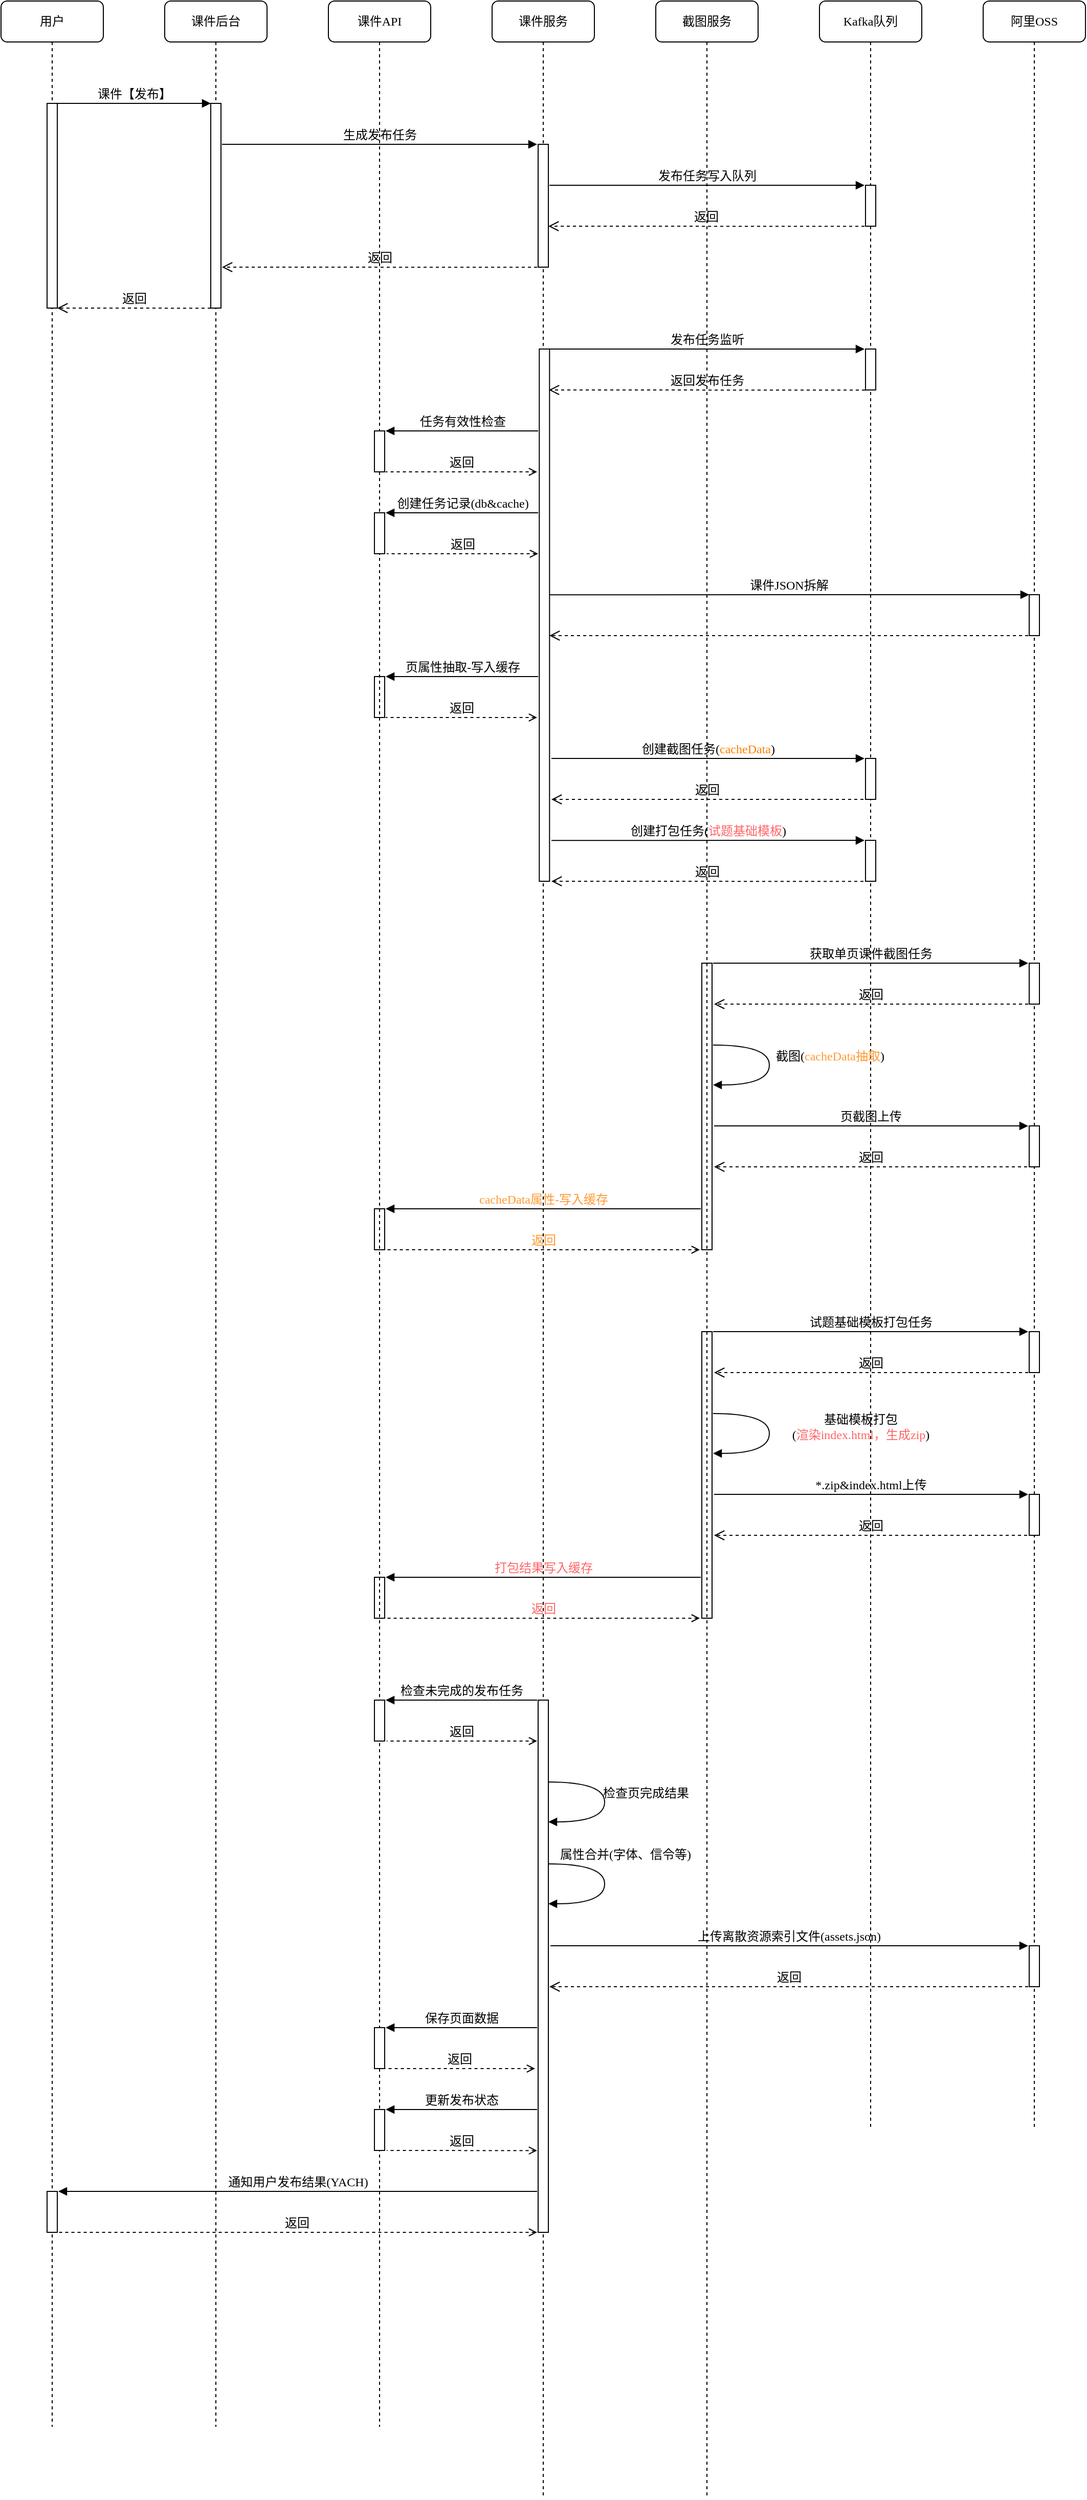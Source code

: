 <mxfile version="21.6.5" type="github">
  <diagram name="第 1 页" id="g4hASfduYWke274bOboM">
    <mxGraphModel dx="636" dy="358" grid="1" gridSize="10" guides="1" tooltips="1" connect="1" arrows="1" fold="1" page="1" pageScale="1" pageWidth="827" pageHeight="1169" math="0" shadow="0">
      <root>
        <mxCell id="0" />
        <mxCell id="1" parent="0" />
        <mxCell id="hMmdUdfrd5lEpIEmNu8y-2" value="阿里OSS" style="shape=umlLifeline;perimeter=lifelinePerimeter;whiteSpace=wrap;html=1;container=1;collapsible=0;recursiveResize=0;outlineConnect=0;rounded=1;shadow=0;comic=0;labelBackgroundColor=none;strokeWidth=1;fontFamily=Verdana;fontSize=12;align=center;" vertex="1" parent="1">
          <mxGeometry x="1040" y="80" width="100" height="2080" as="geometry" />
        </mxCell>
        <mxCell id="hMmdUdfrd5lEpIEmNu8y-92" value="" style="html=1;points=[];perimeter=orthogonalPerimeter;rounded=0;shadow=0;comic=0;labelBackgroundColor=none;strokeWidth=1;fontFamily=Verdana;fontSize=12;align=center;" vertex="1" parent="hMmdUdfrd5lEpIEmNu8y-2">
          <mxGeometry x="45" y="1900" width="10" height="40" as="geometry" />
        </mxCell>
        <mxCell id="hMmdUdfrd5lEpIEmNu8y-4" value="Kafka队列" style="shape=umlLifeline;perimeter=lifelinePerimeter;whiteSpace=wrap;html=1;container=1;collapsible=0;recursiveResize=0;outlineConnect=0;rounded=1;shadow=0;comic=0;labelBackgroundColor=none;strokeWidth=1;fontFamily=Verdana;fontSize=12;align=center;" vertex="1" parent="1">
          <mxGeometry x="880" y="80" width="100" height="2080" as="geometry" />
        </mxCell>
        <mxCell id="hMmdUdfrd5lEpIEmNu8y-43" value="" style="html=1;points=[];perimeter=orthogonalPerimeter;rounded=0;shadow=0;comic=0;labelBackgroundColor=none;strokeWidth=1;fontFamily=Verdana;fontSize=12;align=center;" vertex="1" parent="hMmdUdfrd5lEpIEmNu8y-4">
          <mxGeometry x="45" y="180" width="10" height="40" as="geometry" />
        </mxCell>
        <mxCell id="hMmdUdfrd5lEpIEmNu8y-44" value="返回" style="html=1;verticalAlign=bottom;endArrow=open;dashed=1;endSize=8;labelBackgroundColor=none;fontFamily=Verdana;fontSize=12;edgeStyle=elbowEdgeStyle;elbow=vertical;" edge="1" parent="hMmdUdfrd5lEpIEmNu8y-4">
          <mxGeometry x="0.003" relative="1" as="geometry">
            <mxPoint x="-265" y="220" as="targetPoint" />
            <Array as="points" />
            <mxPoint x="44" y="220.13" as="sourcePoint" />
            <mxPoint as="offset" />
          </mxGeometry>
        </mxCell>
        <mxCell id="hMmdUdfrd5lEpIEmNu8y-46" value="" style="html=1;points=[];perimeter=orthogonalPerimeter;rounded=0;shadow=0;comic=0;labelBackgroundColor=none;strokeWidth=1;fontFamily=Verdana;fontSize=12;align=center;" vertex="1" parent="hMmdUdfrd5lEpIEmNu8y-4">
          <mxGeometry x="45" y="340" width="10" height="40" as="geometry" />
        </mxCell>
        <mxCell id="hMmdUdfrd5lEpIEmNu8y-19" value="" style="html=1;points=[];perimeter=orthogonalPerimeter;rounded=0;shadow=0;comic=0;labelBackgroundColor=none;strokeWidth=1;fontFamily=Verdana;fontSize=12;align=center;" vertex="1" parent="hMmdUdfrd5lEpIEmNu8y-4">
          <mxGeometry x="205" y="580" width="10" height="40" as="geometry" />
        </mxCell>
        <mxCell id="hMmdUdfrd5lEpIEmNu8y-59" value="" style="html=1;points=[];perimeter=orthogonalPerimeter;rounded=0;shadow=0;comic=0;labelBackgroundColor=none;strokeWidth=1;fontFamily=Verdana;fontSize=12;align=center;" vertex="1" parent="hMmdUdfrd5lEpIEmNu8y-4">
          <mxGeometry x="45" y="740" width="10" height="40" as="geometry" />
        </mxCell>
        <mxCell id="hMmdUdfrd5lEpIEmNu8y-63" value="" style="html=1;points=[];perimeter=orthogonalPerimeter;rounded=0;shadow=0;comic=0;labelBackgroundColor=none;strokeWidth=1;fontFamily=Verdana;fontSize=12;align=center;" vertex="1" parent="hMmdUdfrd5lEpIEmNu8y-4">
          <mxGeometry x="45" y="820" width="10" height="40" as="geometry" />
        </mxCell>
        <mxCell id="hMmdUdfrd5lEpIEmNu8y-56" value="" style="html=1;points=[];perimeter=orthogonalPerimeter;rounded=0;shadow=0;comic=0;labelBackgroundColor=none;strokeWidth=1;fontFamily=Verdana;fontSize=12;align=center;" vertex="1" parent="hMmdUdfrd5lEpIEmNu8y-4">
          <mxGeometry x="-435" y="660" width="10" height="40" as="geometry" />
        </mxCell>
        <mxCell id="hMmdUdfrd5lEpIEmNu8y-60" value="创建截图任务(&lt;font color=&quot;#ff8000&quot;&gt;cacheData&lt;/font&gt;)" style="html=1;verticalAlign=bottom;endArrow=block;labelBackgroundColor=none;fontFamily=Verdana;fontSize=12;edgeStyle=elbowEdgeStyle;elbow=vertical;" edge="1" parent="hMmdUdfrd5lEpIEmNu8y-4">
          <mxGeometry relative="1" as="geometry">
            <mxPoint x="-262" y="740" as="sourcePoint" />
            <mxPoint x="44" y="740" as="targetPoint" />
          </mxGeometry>
        </mxCell>
        <mxCell id="hMmdUdfrd5lEpIEmNu8y-61" value="返回" style="html=1;verticalAlign=bottom;endArrow=open;dashed=1;endSize=8;labelBackgroundColor=none;fontFamily=Verdana;fontSize=12;edgeStyle=elbowEdgeStyle;elbow=vertical;" edge="1" parent="hMmdUdfrd5lEpIEmNu8y-4">
          <mxGeometry x="0.003" relative="1" as="geometry">
            <mxPoint x="-262" y="780" as="targetPoint" />
            <Array as="points" />
            <mxPoint x="43" y="780" as="sourcePoint" />
            <mxPoint as="offset" />
          </mxGeometry>
        </mxCell>
        <mxCell id="hMmdUdfrd5lEpIEmNu8y-54" value="课件JSON拆解" style="html=1;verticalAlign=bottom;endArrow=block;labelBackgroundColor=none;fontFamily=Verdana;fontSize=12;edgeStyle=elbowEdgeStyle;elbow=vertical;" edge="1" parent="hMmdUdfrd5lEpIEmNu8y-4">
          <mxGeometry relative="1" as="geometry">
            <mxPoint x="-264" y="580.11" as="sourcePoint" />
            <mxPoint x="205" y="580" as="targetPoint" />
          </mxGeometry>
        </mxCell>
        <mxCell id="hMmdUdfrd5lEpIEmNu8y-55" value="" style="html=1;verticalAlign=bottom;endArrow=open;dashed=1;endSize=8;labelBackgroundColor=none;fontFamily=Verdana;fontSize=12;edgeStyle=elbowEdgeStyle;elbow=vertical;" edge="1" parent="hMmdUdfrd5lEpIEmNu8y-4">
          <mxGeometry x="0.003" relative="1" as="geometry">
            <mxPoint x="-264" y="620" as="targetPoint" />
            <Array as="points" />
            <mxPoint x="204" y="620" as="sourcePoint" />
            <mxPoint as="offset" />
          </mxGeometry>
        </mxCell>
        <mxCell id="hMmdUdfrd5lEpIEmNu8y-57" value="页属性抽取-写入缓存" style="html=1;verticalAlign=bottom;endArrow=none;labelBackgroundColor=none;fontFamily=Verdana;fontSize=12;edgeStyle=elbowEdgeStyle;elbow=vertical;entryX=-0.209;entryY=0;entryDx=0;entryDy=0;entryPerimeter=0;startArrow=block;startFill=1;endFill=0;" edge="1" parent="hMmdUdfrd5lEpIEmNu8y-4">
          <mxGeometry x="-0.002" relative="1" as="geometry">
            <mxPoint x="-424" y="660" as="sourcePoint" />
            <Array as="points">
              <mxPoint x="-367.5" y="660" />
              <mxPoint x="-357.5" y="720" />
              <mxPoint x="-317.5" y="730" />
              <mxPoint x="-337.5" y="690" />
              <mxPoint x="-417.5" y="580" />
            </Array>
            <mxPoint x="-275" y="660" as="targetPoint" />
            <mxPoint as="offset" />
          </mxGeometry>
        </mxCell>
        <mxCell id="hMmdUdfrd5lEpIEmNu8y-58" value="返回" style="html=1;verticalAlign=bottom;endArrow=none;dashed=1;endSize=8;labelBackgroundColor=none;fontFamily=Verdana;fontSize=12;edgeStyle=elbowEdgeStyle;elbow=vertical;startArrow=open;startFill=0;endFill=0;" edge="1" parent="hMmdUdfrd5lEpIEmNu8y-4">
          <mxGeometry x="0.003" relative="1" as="geometry">
            <mxPoint x="-424" y="700" as="targetPoint" />
            <Array as="points" />
            <mxPoint x="-276" y="700" as="sourcePoint" />
            <mxPoint as="offset" />
          </mxGeometry>
        </mxCell>
        <mxCell id="hMmdUdfrd5lEpIEmNu8y-64" value="创建打包任务(&lt;font color=&quot;#ff6666&quot;&gt;试题基础模板&lt;/font&gt;)" style="html=1;verticalAlign=bottom;endArrow=block;labelBackgroundColor=none;fontFamily=Verdana;fontSize=12;edgeStyle=elbowEdgeStyle;elbow=vertical;" edge="1" parent="hMmdUdfrd5lEpIEmNu8y-4">
          <mxGeometry relative="1" as="geometry">
            <mxPoint x="-262" y="820.11" as="sourcePoint" />
            <mxPoint x="44" y="820.11" as="targetPoint" />
          </mxGeometry>
        </mxCell>
        <mxCell id="hMmdUdfrd5lEpIEmNu8y-65" value="返回" style="html=1;verticalAlign=bottom;endArrow=open;dashed=1;endSize=8;labelBackgroundColor=none;fontFamily=Verdana;fontSize=12;edgeStyle=elbowEdgeStyle;elbow=vertical;" edge="1" parent="hMmdUdfrd5lEpIEmNu8y-4">
          <mxGeometry x="0.003" relative="1" as="geometry">
            <mxPoint x="-262" y="860.11" as="targetPoint" />
            <Array as="points" />
            <mxPoint x="43" y="860.11" as="sourcePoint" />
            <mxPoint as="offset" />
          </mxGeometry>
        </mxCell>
        <mxCell id="hMmdUdfrd5lEpIEmNu8y-3" value="" style="html=1;points=[];perimeter=orthogonalPerimeter;rounded=0;shadow=0;comic=0;labelBackgroundColor=none;strokeWidth=1;fontFamily=Verdana;fontSize=12;align=center;" vertex="1" parent="hMmdUdfrd5lEpIEmNu8y-4">
          <mxGeometry x="205" y="940" width="10" height="40" as="geometry" />
        </mxCell>
        <mxCell id="hMmdUdfrd5lEpIEmNu8y-6" value="" style="html=1;points=[];perimeter=orthogonalPerimeter;rounded=0;shadow=0;comic=0;labelBackgroundColor=none;strokeWidth=1;fontFamily=Verdana;fontSize=12;align=center;" vertex="1" parent="hMmdUdfrd5lEpIEmNu8y-4">
          <mxGeometry x="205" y="1099" width="10" height="40" as="geometry" />
        </mxCell>
        <mxCell id="hMmdUdfrd5lEpIEmNu8y-12" value="" style="html=1;points=[];perimeter=orthogonalPerimeter;rounded=0;shadow=0;comic=0;labelBackgroundColor=none;strokeWidth=1;fontFamily=Verdana;fontSize=12;align=center;" vertex="1" parent="hMmdUdfrd5lEpIEmNu8y-4">
          <mxGeometry x="-435" y="1180" width="10" height="40" as="geometry" />
        </mxCell>
        <mxCell id="hMmdUdfrd5lEpIEmNu8y-26" value="" style="html=1;points=[];perimeter=orthogonalPerimeter;rounded=0;shadow=0;comic=0;labelBackgroundColor=none;strokeWidth=1;fontFamily=Verdana;fontSize=12;align=center;" vertex="1" parent="hMmdUdfrd5lEpIEmNu8y-4">
          <mxGeometry x="-115" y="940" width="10" height="280" as="geometry" />
        </mxCell>
        <mxCell id="hMmdUdfrd5lEpIEmNu8y-32" value="获取单页课件截图任务" style="html=1;verticalAlign=bottom;endArrow=block;labelBackgroundColor=none;fontFamily=Verdana;fontSize=12;edgeStyle=elbowEdgeStyle;elbow=vertical;" edge="1" parent="hMmdUdfrd5lEpIEmNu8y-4">
          <mxGeometry x="-0.002" relative="1" as="geometry">
            <mxPoint x="-104" y="940" as="sourcePoint" />
            <Array as="points">
              <mxPoint x="-49" y="940" />
              <mxPoint x="-39" y="1000" />
              <mxPoint x="1" y="1010" />
              <mxPoint x="-19" y="970" />
              <mxPoint x="-99" y="860" />
            </Array>
            <mxPoint x="204" y="940" as="targetPoint" />
            <mxPoint as="offset" />
          </mxGeometry>
        </mxCell>
        <mxCell id="hMmdUdfrd5lEpIEmNu8y-33" value="返回" style="html=1;verticalAlign=bottom;endArrow=open;dashed=1;endSize=8;labelBackgroundColor=none;fontFamily=Verdana;fontSize=12;edgeStyle=elbowEdgeStyle;elbow=vertical;" edge="1" parent="hMmdUdfrd5lEpIEmNu8y-4">
          <mxGeometry x="0.003" relative="1" as="geometry">
            <mxPoint x="-103" y="980" as="targetPoint" />
            <Array as="points" />
            <mxPoint x="204" y="980" as="sourcePoint" />
            <mxPoint as="offset" />
          </mxGeometry>
        </mxCell>
        <mxCell id="hMmdUdfrd5lEpIEmNu8y-34" value="截图(&lt;font color=&quot;#ff9933&quot;&gt;cacheData抽取&lt;/font&gt;)" style="html=1;verticalAlign=bottom;endArrow=block;labelBackgroundColor=none;fontFamily=Verdana;fontSize=12;elbow=vertical;edgeStyle=orthogonalEdgeStyle;curved=1;exitX=1.038;exitY=0.345;exitPerimeter=0;entryX=1.027;entryY=0.831;entryDx=0;entryDy=0;entryPerimeter=0;" edge="1" parent="hMmdUdfrd5lEpIEmNu8y-4">
          <mxGeometry x="0.007" y="59" relative="1" as="geometry">
            <mxPoint x="-104" y="1020" as="sourcePoint" />
            <mxPoint x="-104" y="1059" as="targetPoint" />
            <Array as="points">
              <mxPoint x="-49" y="1020" />
              <mxPoint x="-49" y="1059" />
            </Array>
            <mxPoint as="offset" />
          </mxGeometry>
        </mxCell>
        <mxCell id="hMmdUdfrd5lEpIEmNu8y-35" value="页截图上传" style="html=1;verticalAlign=bottom;endArrow=block;labelBackgroundColor=none;fontFamily=Verdana;fontSize=12;edgeStyle=elbowEdgeStyle;elbow=vertical;" edge="1" parent="hMmdUdfrd5lEpIEmNu8y-4">
          <mxGeometry x="-0.002" relative="1" as="geometry">
            <mxPoint x="-103" y="1099" as="sourcePoint" />
            <Array as="points">
              <mxPoint x="-49.5" y="1099" />
              <mxPoint x="-39.5" y="1159" />
              <mxPoint x="0.5" y="1169" />
              <mxPoint x="-19.5" y="1129" />
              <mxPoint x="-99.5" y="1019" />
            </Array>
            <mxPoint x="204" y="1099" as="targetPoint" />
            <mxPoint as="offset" />
          </mxGeometry>
        </mxCell>
        <mxCell id="hMmdUdfrd5lEpIEmNu8y-36" value="返回" style="html=1;verticalAlign=bottom;endArrow=open;dashed=1;endSize=8;labelBackgroundColor=none;fontFamily=Verdana;fontSize=12;edgeStyle=elbowEdgeStyle;elbow=vertical;" edge="1" parent="hMmdUdfrd5lEpIEmNu8y-4">
          <mxGeometry x="0.003" relative="1" as="geometry">
            <mxPoint x="-103" y="1139" as="targetPoint" />
            <Array as="points" />
            <mxPoint x="203" y="1139" as="sourcePoint" />
            <mxPoint as="offset" />
          </mxGeometry>
        </mxCell>
        <mxCell id="hMmdUdfrd5lEpIEmNu8y-66" value="&lt;font color=&quot;#ff9933&quot;&gt;cacheData属性-写入缓存&lt;/font&gt;" style="html=1;verticalAlign=bottom;endArrow=none;labelBackgroundColor=none;fontFamily=Verdana;fontSize=12;edgeStyle=elbowEdgeStyle;elbow=vertical;entryX=-0.209;entryY=0;entryDx=0;entryDy=0;entryPerimeter=0;startArrow=block;startFill=1;endFill=0;" edge="1" parent="hMmdUdfrd5lEpIEmNu8y-4">
          <mxGeometry x="-0.002" relative="1" as="geometry">
            <mxPoint x="-424" y="1180" as="sourcePoint" />
            <Array as="points">
              <mxPoint x="-213.5" y="1180" />
              <mxPoint x="-203.5" y="1240" />
              <mxPoint x="-163.5" y="1250" />
              <mxPoint x="-183.5" y="1210" />
              <mxPoint x="-263.5" y="1100" />
            </Array>
            <mxPoint x="-116" y="1180" as="targetPoint" />
            <mxPoint as="offset" />
          </mxGeometry>
        </mxCell>
        <mxCell id="hMmdUdfrd5lEpIEmNu8y-67" value="&lt;font color=&quot;#ff9933&quot;&gt;返回&lt;/font&gt;" style="html=1;verticalAlign=bottom;endArrow=none;dashed=1;endSize=8;labelBackgroundColor=none;fontFamily=Verdana;fontSize=12;edgeStyle=elbowEdgeStyle;elbow=vertical;startArrow=open;startFill=0;endFill=0;" edge="1" parent="hMmdUdfrd5lEpIEmNu8y-4">
          <mxGeometry x="0.003" relative="1" as="geometry">
            <mxPoint x="-423" y="1220" as="targetPoint" />
            <Array as="points" />
            <mxPoint x="-117" y="1220" as="sourcePoint" />
            <mxPoint as="offset" />
          </mxGeometry>
        </mxCell>
        <mxCell id="hMmdUdfrd5lEpIEmNu8y-68" value="" style="html=1;points=[];perimeter=orthogonalPerimeter;rounded=0;shadow=0;comic=0;labelBackgroundColor=none;strokeWidth=1;fontFamily=Verdana;fontSize=12;align=center;" vertex="1" parent="hMmdUdfrd5lEpIEmNu8y-4">
          <mxGeometry x="205" y="1300" width="10" height="40" as="geometry" />
        </mxCell>
        <mxCell id="hMmdUdfrd5lEpIEmNu8y-69" value="" style="html=1;points=[];perimeter=orthogonalPerimeter;rounded=0;shadow=0;comic=0;labelBackgroundColor=none;strokeWidth=1;fontFamily=Verdana;fontSize=12;align=center;" vertex="1" parent="hMmdUdfrd5lEpIEmNu8y-4">
          <mxGeometry x="205" y="1459" width="10" height="40" as="geometry" />
        </mxCell>
        <mxCell id="hMmdUdfrd5lEpIEmNu8y-72" value="试题基础模板打包任务" style="html=1;verticalAlign=bottom;endArrow=block;labelBackgroundColor=none;fontFamily=Verdana;fontSize=12;edgeStyle=elbowEdgeStyle;elbow=vertical;" edge="1" parent="hMmdUdfrd5lEpIEmNu8y-4">
          <mxGeometry x="-0.002" relative="1" as="geometry">
            <mxPoint x="-104" y="1300" as="sourcePoint" />
            <Array as="points">
              <mxPoint x="-49" y="1300" />
              <mxPoint x="-39" y="1360" />
              <mxPoint x="1" y="1370" />
              <mxPoint x="-19" y="1330" />
              <mxPoint x="-99" y="1220" />
            </Array>
            <mxPoint x="204" y="1300" as="targetPoint" />
            <mxPoint as="offset" />
          </mxGeometry>
        </mxCell>
        <mxCell id="hMmdUdfrd5lEpIEmNu8y-73" value="返回" style="html=1;verticalAlign=bottom;endArrow=open;dashed=1;endSize=8;labelBackgroundColor=none;fontFamily=Verdana;fontSize=12;edgeStyle=elbowEdgeStyle;elbow=vertical;" edge="1" parent="hMmdUdfrd5lEpIEmNu8y-4">
          <mxGeometry x="0.003" relative="1" as="geometry">
            <mxPoint x="-103" y="1340" as="targetPoint" />
            <Array as="points" />
            <mxPoint x="204" y="1340" as="sourcePoint" />
            <mxPoint as="offset" />
          </mxGeometry>
        </mxCell>
        <mxCell id="hMmdUdfrd5lEpIEmNu8y-74" value="基础模板打包&lt;br&gt;(&lt;font color=&quot;#ff6666&quot;&gt;渲染index.html，生成zip&lt;/font&gt;)" style="html=1;verticalAlign=bottom;endArrow=block;labelBackgroundColor=none;fontFamily=Verdana;fontSize=12;elbow=vertical;edgeStyle=orthogonalEdgeStyle;curved=1;exitX=1.038;exitY=0.345;exitPerimeter=0;entryX=1.027;entryY=0.831;entryDx=0;entryDy=0;entryPerimeter=0;" edge="1" parent="hMmdUdfrd5lEpIEmNu8y-4">
          <mxGeometry x="0.141" y="89" relative="1" as="geometry">
            <mxPoint x="-104" y="1380" as="sourcePoint" />
            <mxPoint x="-104" y="1419" as="targetPoint" />
            <Array as="points">
              <mxPoint x="-49" y="1380" />
              <mxPoint x="-49" y="1419" />
            </Array>
            <mxPoint as="offset" />
          </mxGeometry>
        </mxCell>
        <mxCell id="hMmdUdfrd5lEpIEmNu8y-75" value="*.zip&amp;amp;index.html上传" style="html=1;verticalAlign=bottom;endArrow=block;labelBackgroundColor=none;fontFamily=Verdana;fontSize=12;edgeStyle=elbowEdgeStyle;elbow=vertical;" edge="1" parent="hMmdUdfrd5lEpIEmNu8y-4">
          <mxGeometry x="-0.002" relative="1" as="geometry">
            <mxPoint x="-103" y="1459" as="sourcePoint" />
            <Array as="points">
              <mxPoint x="-49.5" y="1459" />
              <mxPoint x="-39.5" y="1519" />
              <mxPoint x="0.5" y="1529" />
              <mxPoint x="-19.5" y="1489" />
              <mxPoint x="-99.5" y="1379" />
            </Array>
            <mxPoint x="204" y="1459" as="targetPoint" />
            <mxPoint as="offset" />
          </mxGeometry>
        </mxCell>
        <mxCell id="hMmdUdfrd5lEpIEmNu8y-76" value="返回" style="html=1;verticalAlign=bottom;endArrow=open;dashed=1;endSize=8;labelBackgroundColor=none;fontFamily=Verdana;fontSize=12;edgeStyle=elbowEdgeStyle;elbow=vertical;" edge="1" parent="hMmdUdfrd5lEpIEmNu8y-4">
          <mxGeometry x="0.003" relative="1" as="geometry">
            <mxPoint x="-103" y="1499" as="targetPoint" />
            <Array as="points" />
            <mxPoint x="203" y="1499" as="sourcePoint" />
            <mxPoint as="offset" />
          </mxGeometry>
        </mxCell>
        <mxCell id="hMmdUdfrd5lEpIEmNu8y-77" value="&lt;font color=&quot;#ff6666&quot;&gt;打包结果写入缓存&lt;/font&gt;" style="html=1;verticalAlign=bottom;endArrow=none;labelBackgroundColor=none;fontFamily=Verdana;fontSize=12;edgeStyle=elbowEdgeStyle;elbow=vertical;entryX=-0.209;entryY=0;entryDx=0;entryDy=0;entryPerimeter=0;startArrow=block;startFill=1;endFill=0;" edge="1" parent="hMmdUdfrd5lEpIEmNu8y-4">
          <mxGeometry x="-0.001" relative="1" as="geometry">
            <mxPoint x="-424" y="1540" as="sourcePoint" />
            <Array as="points">
              <mxPoint x="-213.5" y="1540" />
              <mxPoint x="-203.5" y="1600" />
              <mxPoint x="-163.5" y="1610" />
              <mxPoint x="-183.5" y="1570" />
              <mxPoint x="-263.5" y="1460" />
            </Array>
            <mxPoint x="-116" y="1540" as="targetPoint" />
            <mxPoint as="offset" />
          </mxGeometry>
        </mxCell>
        <mxCell id="hMmdUdfrd5lEpIEmNu8y-78" value="&lt;font color=&quot;#ff6666&quot;&gt;返回&lt;/font&gt;" style="html=1;verticalAlign=bottom;endArrow=none;dashed=1;endSize=8;labelBackgroundColor=none;fontFamily=Verdana;fontSize=12;edgeStyle=elbowEdgeStyle;elbow=vertical;startArrow=open;startFill=0;endFill=0;" edge="1" parent="hMmdUdfrd5lEpIEmNu8y-4">
          <mxGeometry x="0.003" relative="1" as="geometry">
            <mxPoint x="-423" y="1580" as="targetPoint" />
            <Array as="points" />
            <mxPoint x="-117" y="1580" as="sourcePoint" />
            <mxPoint as="offset" />
          </mxGeometry>
        </mxCell>
        <mxCell id="hMmdUdfrd5lEpIEmNu8y-70" value="" style="html=1;points=[];perimeter=orthogonalPerimeter;rounded=0;shadow=0;comic=0;labelBackgroundColor=none;strokeWidth=1;fontFamily=Verdana;fontSize=12;align=center;" vertex="1" parent="hMmdUdfrd5lEpIEmNu8y-4">
          <mxGeometry x="-435" y="1540" width="10" height="40" as="geometry" />
        </mxCell>
        <mxCell id="hMmdUdfrd5lEpIEmNu8y-71" value="" style="html=1;points=[];perimeter=orthogonalPerimeter;rounded=0;shadow=0;comic=0;labelBackgroundColor=none;strokeWidth=1;fontFamily=Verdana;fontSize=12;align=center;" vertex="1" parent="hMmdUdfrd5lEpIEmNu8y-4">
          <mxGeometry x="-115" y="1300" width="10" height="280" as="geometry" />
        </mxCell>
        <mxCell id="hMmdUdfrd5lEpIEmNu8y-7" value="课件后台" style="shape=umlLifeline;perimeter=lifelinePerimeter;whiteSpace=wrap;html=1;container=1;collapsible=0;recursiveResize=0;outlineConnect=0;rounded=1;shadow=0;comic=0;labelBackgroundColor=none;strokeWidth=1;fontFamily=Verdana;fontSize=12;align=center;" vertex="1" parent="1">
          <mxGeometry x="240" y="80" width="100" height="2370" as="geometry" />
        </mxCell>
        <mxCell id="hMmdUdfrd5lEpIEmNu8y-8" value="" style="html=1;points=[];perimeter=orthogonalPerimeter;rounded=0;shadow=0;comic=0;labelBackgroundColor=none;strokeWidth=1;fontFamily=Verdana;fontSize=12;align=center;" vertex="1" parent="hMmdUdfrd5lEpIEmNu8y-7">
          <mxGeometry x="45" y="100" width="10" height="200" as="geometry" />
        </mxCell>
        <mxCell id="hMmdUdfrd5lEpIEmNu8y-9" value="返回" style="html=1;verticalAlign=bottom;endArrow=open;dashed=1;endSize=8;labelBackgroundColor=none;fontFamily=Verdana;fontSize=12;edgeStyle=elbowEdgeStyle;elbow=vertical;" edge="1" parent="hMmdUdfrd5lEpIEmNu8y-7">
          <mxGeometry relative="1" as="geometry">
            <mxPoint x="-105" y="300.09" as="targetPoint" />
            <Array as="points" />
            <mxPoint x="45" y="300.09" as="sourcePoint" />
            <mxPoint as="offset" />
          </mxGeometry>
        </mxCell>
        <mxCell id="hMmdUdfrd5lEpIEmNu8y-101" value="通知用户发布结果(YACH)" style="html=1;verticalAlign=bottom;endArrow=none;labelBackgroundColor=none;fontFamily=Verdana;fontSize=12;edgeStyle=elbowEdgeStyle;elbow=vertical;startArrow=block;startFill=1;endFill=0;" edge="1" parent="hMmdUdfrd5lEpIEmNu8y-7">
          <mxGeometry x="-0.001" relative="1" as="geometry">
            <mxPoint x="-104" y="2140" as="sourcePoint" />
            <Array as="points">
              <mxPoint x="10" y="2140" />
              <mxPoint x="156.5" y="2210" />
              <mxPoint x="136.5" y="2170" />
              <mxPoint x="56.5" y="2060" />
            </Array>
            <mxPoint x="364" y="2140" as="targetPoint" />
            <mxPoint as="offset" />
          </mxGeometry>
        </mxCell>
        <mxCell id="hMmdUdfrd5lEpIEmNu8y-10" value="课件API" style="shape=umlLifeline;perimeter=lifelinePerimeter;whiteSpace=wrap;html=1;container=1;collapsible=0;recursiveResize=0;outlineConnect=0;rounded=1;shadow=0;comic=0;labelBackgroundColor=none;strokeWidth=1;fontFamily=Verdana;fontSize=12;align=center;" vertex="1" parent="1">
          <mxGeometry x="400" y="80" width="100" height="2370" as="geometry" />
        </mxCell>
        <mxCell id="hMmdUdfrd5lEpIEmNu8y-11" value="" style="html=1;points=[];perimeter=orthogonalPerimeter;rounded=0;shadow=0;comic=0;labelBackgroundColor=none;strokeWidth=1;fontFamily=Verdana;fontSize=12;align=center;" vertex="1" parent="hMmdUdfrd5lEpIEmNu8y-10">
          <mxGeometry x="45" y="420" width="10" height="40" as="geometry" />
        </mxCell>
        <mxCell id="hMmdUdfrd5lEpIEmNu8y-40" value="生成发布任务" style="html=1;verticalAlign=bottom;endArrow=block;labelBackgroundColor=none;fontFamily=Verdana;fontSize=12;edgeStyle=elbowEdgeStyle;elbow=vertical;" edge="1" parent="hMmdUdfrd5lEpIEmNu8y-10">
          <mxGeometry relative="1" as="geometry">
            <mxPoint x="-104" y="140" as="sourcePoint" />
            <mxPoint x="204" y="140" as="targetPoint" />
          </mxGeometry>
        </mxCell>
        <mxCell id="hMmdUdfrd5lEpIEmNu8y-79" value="" style="html=1;points=[];perimeter=orthogonalPerimeter;rounded=0;shadow=0;comic=0;labelBackgroundColor=none;strokeWidth=1;fontFamily=Verdana;fontSize=12;align=center;" vertex="1" parent="hMmdUdfrd5lEpIEmNu8y-10">
          <mxGeometry x="45" y="500" width="10" height="40" as="geometry" />
        </mxCell>
        <mxCell id="hMmdUdfrd5lEpIEmNu8y-83" value="" style="html=1;points=[];perimeter=orthogonalPerimeter;rounded=0;shadow=0;comic=0;labelBackgroundColor=none;strokeWidth=1;fontFamily=Verdana;fontSize=12;align=center;" vertex="1" parent="hMmdUdfrd5lEpIEmNu8y-10">
          <mxGeometry x="45" y="1660" width="10" height="40" as="geometry" />
        </mxCell>
        <mxCell id="hMmdUdfrd5lEpIEmNu8y-93" value="" style="html=1;points=[];perimeter=orthogonalPerimeter;rounded=0;shadow=0;comic=0;labelBackgroundColor=none;strokeWidth=1;fontFamily=Verdana;fontSize=12;align=center;" vertex="1" parent="hMmdUdfrd5lEpIEmNu8y-10">
          <mxGeometry x="45" y="1980" width="10" height="40" as="geometry" />
        </mxCell>
        <mxCell id="hMmdUdfrd5lEpIEmNu8y-96" value="" style="html=1;points=[];perimeter=orthogonalPerimeter;rounded=0;shadow=0;comic=0;labelBackgroundColor=none;strokeWidth=1;fontFamily=Verdana;fontSize=12;align=center;" vertex="1" parent="hMmdUdfrd5lEpIEmNu8y-10">
          <mxGeometry x="45" y="2060" width="10" height="40" as="geometry" />
        </mxCell>
        <mxCell id="hMmdUdfrd5lEpIEmNu8y-13" value="课件服务" style="shape=umlLifeline;perimeter=lifelinePerimeter;whiteSpace=wrap;html=1;container=1;collapsible=0;recursiveResize=0;outlineConnect=0;rounded=1;shadow=0;comic=0;labelBackgroundColor=none;strokeWidth=1;fontFamily=Verdana;fontSize=12;align=center;" vertex="1" parent="1">
          <mxGeometry x="560" y="80" width="100" height="2440" as="geometry" />
        </mxCell>
        <mxCell id="hMmdUdfrd5lEpIEmNu8y-16" value="" style="html=1;points=[];perimeter=orthogonalPerimeter;rounded=0;shadow=0;comic=0;labelBackgroundColor=none;strokeWidth=1;fontFamily=Verdana;fontSize=12;align=center;" vertex="1" parent="hMmdUdfrd5lEpIEmNu8y-13">
          <mxGeometry x="46.15" y="340" width="10" height="520" as="geometry" />
        </mxCell>
        <mxCell id="hMmdUdfrd5lEpIEmNu8y-41" value="" style="html=1;points=[];perimeter=orthogonalPerimeter;rounded=0;shadow=0;comic=0;labelBackgroundColor=none;strokeWidth=1;fontFamily=Verdana;fontSize=12;align=center;" vertex="1" parent="hMmdUdfrd5lEpIEmNu8y-13">
          <mxGeometry x="45" y="140" width="10" height="120" as="geometry" />
        </mxCell>
        <mxCell id="hMmdUdfrd5lEpIEmNu8y-45" value="返回" style="html=1;verticalAlign=bottom;endArrow=open;dashed=1;endSize=8;labelBackgroundColor=none;fontFamily=Verdana;fontSize=12;edgeStyle=elbowEdgeStyle;elbow=vertical;" edge="1" parent="hMmdUdfrd5lEpIEmNu8y-13">
          <mxGeometry x="0.003" relative="1" as="geometry">
            <mxPoint x="-264" y="260" as="targetPoint" />
            <Array as="points" />
            <mxPoint x="44" y="260.13" as="sourcePoint" />
            <mxPoint as="offset" />
          </mxGeometry>
        </mxCell>
        <mxCell id="hMmdUdfrd5lEpIEmNu8y-52" value="任务有效性检查" style="html=1;verticalAlign=bottom;endArrow=none;labelBackgroundColor=none;fontFamily=Verdana;fontSize=12;edgeStyle=elbowEdgeStyle;elbow=vertical;entryX=-0.209;entryY=0;entryDx=0;entryDy=0;entryPerimeter=0;startArrow=block;startFill=1;endFill=0;" edge="1" parent="hMmdUdfrd5lEpIEmNu8y-13">
          <mxGeometry x="-0.002" relative="1" as="geometry">
            <mxPoint x="-104" y="420" as="sourcePoint" />
            <Array as="points">
              <mxPoint x="-47.5" y="420" />
              <mxPoint x="-37.5" y="480" />
              <mxPoint x="2.5" y="490" />
              <mxPoint x="-17.5" y="450" />
              <mxPoint x="-97.5" y="340" />
            </Array>
            <mxPoint x="45" y="420" as="targetPoint" />
            <mxPoint as="offset" />
          </mxGeometry>
        </mxCell>
        <mxCell id="hMmdUdfrd5lEpIEmNu8y-53" value="返回" style="html=1;verticalAlign=bottom;endArrow=none;dashed=1;endSize=8;labelBackgroundColor=none;fontFamily=Verdana;fontSize=12;edgeStyle=elbowEdgeStyle;elbow=vertical;startArrow=open;startFill=0;endFill=0;" edge="1" parent="hMmdUdfrd5lEpIEmNu8y-13">
          <mxGeometry x="0.003" relative="1" as="geometry">
            <mxPoint x="-104" y="460" as="targetPoint" />
            <Array as="points" />
            <mxPoint x="44" y="460" as="sourcePoint" />
            <mxPoint as="offset" />
          </mxGeometry>
        </mxCell>
        <mxCell id="hMmdUdfrd5lEpIEmNu8y-80" value="创建任务记录(db&amp;amp;cache)" style="html=1;verticalAlign=bottom;endArrow=none;labelBackgroundColor=none;fontFamily=Verdana;fontSize=12;edgeStyle=elbowEdgeStyle;elbow=vertical;entryX=-0.209;entryY=0;entryDx=0;entryDy=0;entryPerimeter=0;startArrow=block;startFill=1;endFill=0;" edge="1" parent="hMmdUdfrd5lEpIEmNu8y-13">
          <mxGeometry x="-0.002" relative="1" as="geometry">
            <mxPoint x="-104" y="500" as="sourcePoint" />
            <Array as="points">
              <mxPoint x="-47.5" y="500" />
              <mxPoint x="-37.5" y="560" />
              <mxPoint x="2.5" y="570" />
              <mxPoint x="-17.5" y="530" />
              <mxPoint x="-97.5" y="420" />
            </Array>
            <mxPoint x="45" y="500" as="targetPoint" />
            <mxPoint as="offset" />
          </mxGeometry>
        </mxCell>
        <mxCell id="hMmdUdfrd5lEpIEmNu8y-81" value="返回" style="html=1;verticalAlign=bottom;endArrow=none;dashed=1;endSize=8;labelBackgroundColor=none;fontFamily=Verdana;fontSize=12;edgeStyle=elbowEdgeStyle;elbow=vertical;startArrow=open;startFill=0;endFill=0;" edge="1" parent="hMmdUdfrd5lEpIEmNu8y-13">
          <mxGeometry x="0.003" relative="1" as="geometry">
            <mxPoint x="-103" y="540" as="targetPoint" />
            <Array as="points" />
            <mxPoint x="45" y="540" as="sourcePoint" />
            <mxPoint as="offset" />
          </mxGeometry>
        </mxCell>
        <mxCell id="hMmdUdfrd5lEpIEmNu8y-82" value="" style="html=1;points=[];perimeter=orthogonalPerimeter;rounded=0;shadow=0;comic=0;labelBackgroundColor=none;strokeWidth=1;fontFamily=Verdana;fontSize=12;align=center;" vertex="1" parent="hMmdUdfrd5lEpIEmNu8y-13">
          <mxGeometry x="45" y="1660" width="10" height="520" as="geometry" />
        </mxCell>
        <mxCell id="hMmdUdfrd5lEpIEmNu8y-86" value="返回" style="html=1;verticalAlign=bottom;endArrow=none;dashed=1;endSize=8;labelBackgroundColor=none;fontFamily=Verdana;fontSize=12;edgeStyle=elbowEdgeStyle;elbow=vertical;startArrow=open;startFill=0;endFill=0;" edge="1" parent="hMmdUdfrd5lEpIEmNu8y-13">
          <mxGeometry x="0.003" relative="1" as="geometry">
            <mxPoint x="-103" y="1700.12" as="targetPoint" />
            <Array as="points" />
            <mxPoint x="44" y="1700" as="sourcePoint" />
            <mxPoint as="offset" />
          </mxGeometry>
        </mxCell>
        <mxCell id="hMmdUdfrd5lEpIEmNu8y-88" value="属性合并(字体、信令等)" style="html=1;verticalAlign=bottom;endArrow=block;labelBackgroundColor=none;fontFamily=Verdana;fontSize=12;elbow=vertical;edgeStyle=orthogonalEdgeStyle;curved=1;exitX=1.038;exitY=0.345;exitPerimeter=0;entryX=1.027;entryY=0.831;entryDx=0;entryDy=0;entryPerimeter=0;" edge="1" parent="hMmdUdfrd5lEpIEmNu8y-13">
          <mxGeometry x="-0.262" y="20" relative="1" as="geometry">
            <mxPoint x="55" y="1820" as="sourcePoint" />
            <mxPoint x="55" y="1859" as="targetPoint" />
            <Array as="points">
              <mxPoint x="110" y="1820" />
              <mxPoint x="110" y="1859" />
            </Array>
            <mxPoint as="offset" />
          </mxGeometry>
        </mxCell>
        <mxCell id="hMmdUdfrd5lEpIEmNu8y-23" value="用户" style="shape=umlLifeline;perimeter=lifelinePerimeter;whiteSpace=wrap;html=1;container=1;collapsible=0;recursiveResize=0;outlineConnect=0;rounded=1;shadow=0;comic=0;labelBackgroundColor=none;strokeWidth=1;fontFamily=Verdana;fontSize=12;align=center;" vertex="1" parent="1">
          <mxGeometry x="80" y="80" width="100" height="2370" as="geometry" />
        </mxCell>
        <mxCell id="hMmdUdfrd5lEpIEmNu8y-24" value="" style="html=1;points=[];perimeter=orthogonalPerimeter;rounded=0;shadow=0;comic=0;labelBackgroundColor=none;strokeWidth=1;fontFamily=Verdana;fontSize=12;align=center;" vertex="1" parent="hMmdUdfrd5lEpIEmNu8y-23">
          <mxGeometry x="45" y="100" width="10" height="200" as="geometry" />
        </mxCell>
        <mxCell id="hMmdUdfrd5lEpIEmNu8y-99" value="" style="html=1;points=[];perimeter=orthogonalPerimeter;rounded=0;shadow=0;comic=0;labelBackgroundColor=none;strokeWidth=1;fontFamily=Verdana;fontSize=12;align=center;" vertex="1" parent="hMmdUdfrd5lEpIEmNu8y-23">
          <mxGeometry x="45" y="2140" width="10" height="40" as="geometry" />
        </mxCell>
        <mxCell id="hMmdUdfrd5lEpIEmNu8y-25" value="截图服务" style="shape=umlLifeline;perimeter=lifelinePerimeter;whiteSpace=wrap;html=1;container=1;collapsible=0;recursiveResize=0;outlineConnect=0;rounded=1;shadow=0;comic=0;labelBackgroundColor=none;strokeWidth=1;fontFamily=Verdana;fontSize=12;align=center;" vertex="1" parent="1">
          <mxGeometry x="720" y="80" width="100" height="2440" as="geometry" />
        </mxCell>
        <mxCell id="hMmdUdfrd5lEpIEmNu8y-27" value="课件【发布】" style="html=1;verticalAlign=bottom;endArrow=block;entryX=0;entryY=0;labelBackgroundColor=none;fontFamily=Verdana;fontSize=12;edgeStyle=elbowEdgeStyle;elbow=vertical;" edge="1" parent="1" source="hMmdUdfrd5lEpIEmNu8y-24" target="hMmdUdfrd5lEpIEmNu8y-8">
          <mxGeometry relative="1" as="geometry">
            <mxPoint x="220" y="190" as="sourcePoint" />
          </mxGeometry>
        </mxCell>
        <mxCell id="hMmdUdfrd5lEpIEmNu8y-42" value="发布任务写入队列" style="html=1;verticalAlign=bottom;endArrow=block;labelBackgroundColor=none;fontFamily=Verdana;fontSize=12;edgeStyle=elbowEdgeStyle;elbow=vertical;" edge="1" parent="1">
          <mxGeometry relative="1" as="geometry">
            <mxPoint x="616" y="260" as="sourcePoint" />
            <mxPoint x="924" y="260" as="targetPoint" />
          </mxGeometry>
        </mxCell>
        <mxCell id="hMmdUdfrd5lEpIEmNu8y-47" value="发布任务监听" style="html=1;verticalAlign=bottom;endArrow=block;labelBackgroundColor=none;fontFamily=Verdana;fontSize=12;edgeStyle=elbowEdgeStyle;elbow=vertical;" edge="1" parent="1">
          <mxGeometry relative="1" as="geometry">
            <mxPoint x="616" y="420" as="sourcePoint" />
            <mxPoint x="924" y="420" as="targetPoint" />
          </mxGeometry>
        </mxCell>
        <mxCell id="hMmdUdfrd5lEpIEmNu8y-48" value="返回发布任务" style="html=1;verticalAlign=bottom;endArrow=open;dashed=1;endSize=8;labelBackgroundColor=none;fontFamily=Verdana;fontSize=12;edgeStyle=elbowEdgeStyle;elbow=vertical;" edge="1" parent="1">
          <mxGeometry x="0.003" relative="1" as="geometry">
            <mxPoint x="615.5" y="460" as="targetPoint" />
            <Array as="points" />
            <mxPoint x="924.5" y="460.13" as="sourcePoint" />
            <mxPoint as="offset" />
          </mxGeometry>
        </mxCell>
        <mxCell id="hMmdUdfrd5lEpIEmNu8y-85" value="检查未完成的发布任务" style="html=1;verticalAlign=bottom;endArrow=none;labelBackgroundColor=none;fontFamily=Verdana;fontSize=12;edgeStyle=elbowEdgeStyle;elbow=vertical;startArrow=block;startFill=1;endFill=0;" edge="1" parent="1">
          <mxGeometry x="-0.001" relative="1" as="geometry">
            <mxPoint x="456" y="1740" as="sourcePoint" />
            <Array as="points">
              <mxPoint x="570" y="1740" />
              <mxPoint x="716.5" y="1810" />
              <mxPoint x="696.5" y="1770" />
              <mxPoint x="616.5" y="1660" />
            </Array>
            <mxPoint x="604" y="1740" as="targetPoint" />
            <mxPoint as="offset" />
          </mxGeometry>
        </mxCell>
        <mxCell id="hMmdUdfrd5lEpIEmNu8y-87" value="检查页完成结果" style="html=1;verticalAlign=bottom;endArrow=block;labelBackgroundColor=none;fontFamily=Verdana;fontSize=12;elbow=vertical;edgeStyle=orthogonalEdgeStyle;curved=1;exitX=1.038;exitY=0.345;exitPerimeter=0;entryX=1.027;entryY=0.831;entryDx=0;entryDy=0;entryPerimeter=0;" edge="1" parent="1">
          <mxGeometry x="0.006" y="40" relative="1" as="geometry">
            <mxPoint x="615" y="1820" as="sourcePoint" />
            <mxPoint x="615" y="1859" as="targetPoint" />
            <Array as="points">
              <mxPoint x="670" y="1820" />
              <mxPoint x="670" y="1859" />
            </Array>
            <mxPoint as="offset" />
          </mxGeometry>
        </mxCell>
        <mxCell id="hMmdUdfrd5lEpIEmNu8y-90" value="上传离散资源索引文件(assets.json)" style="html=1;verticalAlign=bottom;endArrow=block;labelBackgroundColor=none;fontFamily=Verdana;fontSize=12;edgeStyle=elbowEdgeStyle;elbow=vertical;" edge="1" parent="1">
          <mxGeometry x="-0.002" relative="1" as="geometry">
            <mxPoint x="617" y="1980" as="sourcePoint" />
            <Array as="points">
              <mxPoint x="670" y="1980" />
              <mxPoint x="680" y="2040" />
              <mxPoint x="720" y="2050" />
              <mxPoint x="700" y="2010" />
              <mxPoint x="620" y="1900" />
            </Array>
            <mxPoint x="1084" y="1980" as="targetPoint" />
            <mxPoint as="offset" />
          </mxGeometry>
        </mxCell>
        <mxCell id="hMmdUdfrd5lEpIEmNu8y-91" value="返回" style="html=1;verticalAlign=bottom;endArrow=open;dashed=1;endSize=8;labelBackgroundColor=none;fontFamily=Verdana;fontSize=12;edgeStyle=elbowEdgeStyle;elbow=vertical;" edge="1" parent="1">
          <mxGeometry x="0.003" relative="1" as="geometry">
            <mxPoint x="616" y="2020" as="targetPoint" />
            <Array as="points" />
            <mxPoint x="1084" y="2020" as="sourcePoint" />
            <mxPoint as="offset" />
          </mxGeometry>
        </mxCell>
        <mxCell id="hMmdUdfrd5lEpIEmNu8y-94" value="返回" style="html=1;verticalAlign=bottom;endArrow=none;dashed=1;endSize=8;labelBackgroundColor=none;fontFamily=Verdana;fontSize=12;edgeStyle=elbowEdgeStyle;elbow=vertical;startArrow=open;startFill=0;endFill=0;" edge="1" parent="1">
          <mxGeometry x="0.003" relative="1" as="geometry">
            <mxPoint x="455" y="2100.12" as="targetPoint" />
            <Array as="points" />
            <mxPoint x="602" y="2100" as="sourcePoint" />
            <mxPoint as="offset" />
          </mxGeometry>
        </mxCell>
        <mxCell id="hMmdUdfrd5lEpIEmNu8y-95" value="保存页面数据" style="html=1;verticalAlign=bottom;endArrow=none;labelBackgroundColor=none;fontFamily=Verdana;fontSize=12;edgeStyle=elbowEdgeStyle;elbow=vertical;startArrow=block;startFill=1;endFill=0;" edge="1" parent="1">
          <mxGeometry x="-0.001" relative="1" as="geometry">
            <mxPoint x="456" y="2060" as="sourcePoint" />
            <Array as="points">
              <mxPoint x="570" y="2060" />
              <mxPoint x="716.5" y="2130" />
              <mxPoint x="696.5" y="2090" />
              <mxPoint x="616.5" y="1980" />
            </Array>
            <mxPoint x="604" y="2060" as="targetPoint" />
            <mxPoint as="offset" />
          </mxGeometry>
        </mxCell>
        <mxCell id="hMmdUdfrd5lEpIEmNu8y-97" value="返回" style="html=1;verticalAlign=bottom;endArrow=none;dashed=1;endSize=8;labelBackgroundColor=none;fontFamily=Verdana;fontSize=12;edgeStyle=elbowEdgeStyle;elbow=vertical;startArrow=open;startFill=0;endFill=0;" edge="1" parent="1">
          <mxGeometry x="0.003" relative="1" as="geometry">
            <mxPoint x="457" y="2180.24" as="targetPoint" />
            <Array as="points" />
            <mxPoint x="604" y="2180.12" as="sourcePoint" />
            <mxPoint as="offset" />
          </mxGeometry>
        </mxCell>
        <mxCell id="hMmdUdfrd5lEpIEmNu8y-98" value="更新发布状态" style="html=1;verticalAlign=bottom;endArrow=none;labelBackgroundColor=none;fontFamily=Verdana;fontSize=12;edgeStyle=elbowEdgeStyle;elbow=vertical;startArrow=block;startFill=1;endFill=0;" edge="1" parent="1">
          <mxGeometry x="-0.001" relative="1" as="geometry">
            <mxPoint x="456" y="2140" as="sourcePoint" />
            <Array as="points">
              <mxPoint x="570" y="2140" />
              <mxPoint x="716.5" y="2210" />
              <mxPoint x="696.5" y="2170" />
              <mxPoint x="616.5" y="2060" />
            </Array>
            <mxPoint x="604" y="2140" as="targetPoint" />
            <mxPoint as="offset" />
          </mxGeometry>
        </mxCell>
        <mxCell id="hMmdUdfrd5lEpIEmNu8y-100" value="返回" style="html=1;verticalAlign=bottom;endArrow=none;dashed=1;endSize=8;labelBackgroundColor=none;fontFamily=Verdana;fontSize=12;edgeStyle=elbowEdgeStyle;elbow=vertical;startArrow=open;startFill=0;endFill=0;" edge="1" parent="1">
          <mxGeometry x="0.003" relative="1" as="geometry">
            <mxPoint x="136" y="2260.12" as="targetPoint" />
            <Array as="points" />
            <mxPoint x="604" y="2260" as="sourcePoint" />
            <mxPoint as="offset" />
          </mxGeometry>
        </mxCell>
      </root>
    </mxGraphModel>
  </diagram>
</mxfile>
